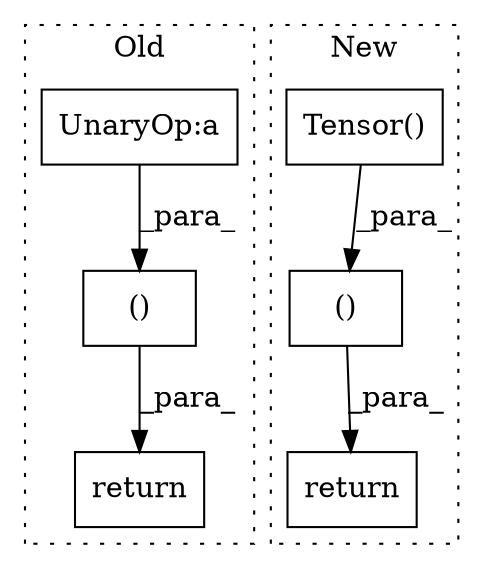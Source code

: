 digraph G {
subgraph cluster0 {
1 [label="()" a="54" s="12616" l="6" shape="box"];
3 [label="return" a="93" s="12577" l="7" shape="box"];
6 [label="UnaryOp:a" a="61" s="12598" l="17" shape="box"];
label = "Old";
style="dotted";
}
subgraph cluster1 {
2 [label="Tensor()" a="75" s="13193,13211" l="14,1" shape="box"];
4 [label="()" a="54" s="13212" l="6" shape="box"];
5 [label="return" a="93" s="13186" l="7" shape="box"];
label = "New";
style="dotted";
}
1 -> 3 [label="_para_"];
2 -> 4 [label="_para_"];
4 -> 5 [label="_para_"];
6 -> 1 [label="_para_"];
}